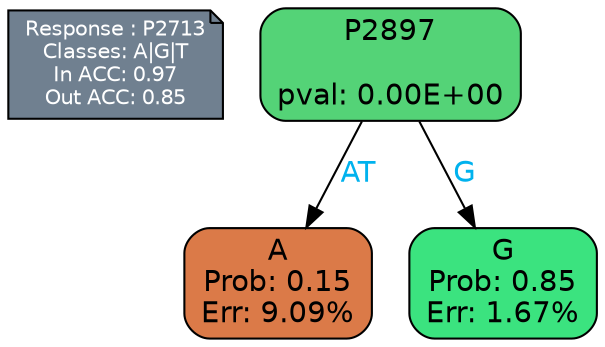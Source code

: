 digraph Tree {
node [shape=box, style="filled, rounded", color="black", fontname=helvetica] ;
graph [ranksep=equally, splines=polylines, bgcolor=transparent, dpi=600] ;
edge [fontname=helvetica] ;
LEGEND [label="Response : P2713
Classes: A|G|T
In ACC: 0.97
Out ACC: 0.85
",shape=note,align=left,style=filled,fillcolor="slategray",fontcolor="white",fontsize=10];1 [label="P2897

pval: 0.00E+00", fillcolor="#54d377"] ;
2 [label="A
Prob: 0.15
Err: 9.09%", fillcolor="#db7a48"] ;
3 [label="G
Prob: 0.85
Err: 1.67%", fillcolor="#3be37f"] ;
1 -> 2 [label="AT",fontcolor=deepskyblue2] ;
1 -> 3 [label="G",fontcolor=deepskyblue2] ;
{rank = same; 2;3;}{rank = same; LEGEND;1;}}